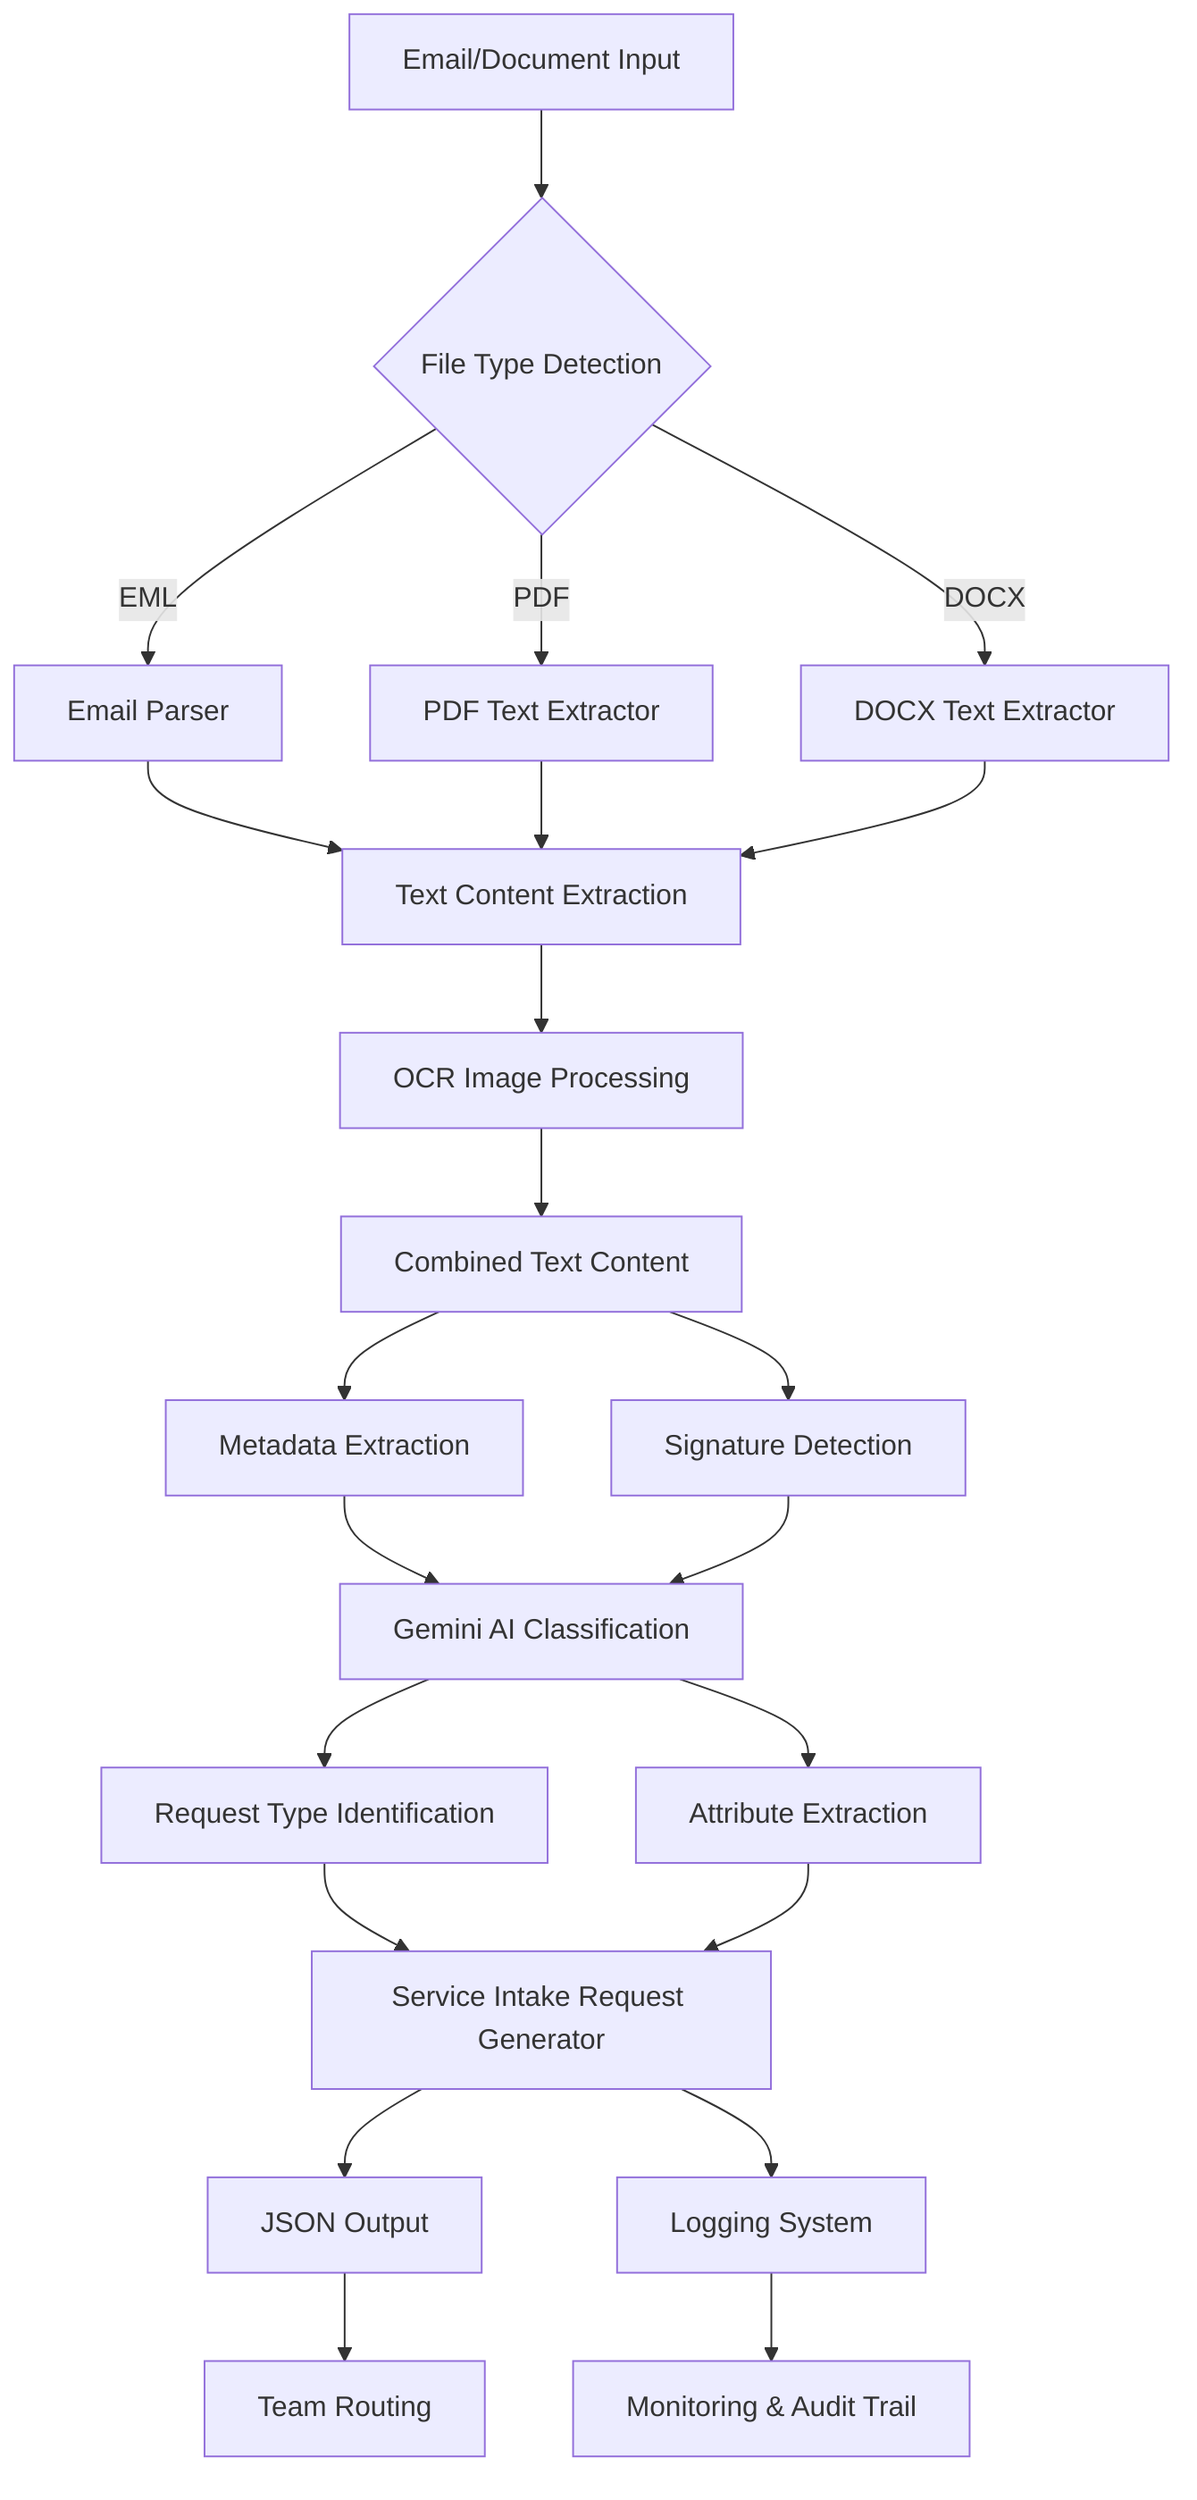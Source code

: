 flowchart TB
    A[Email/Document Input] --> B{File Type Detection}
    B -->|EML| C[Email Parser]
    B -->|PDF| D[PDF Text Extractor]
    B -->|DOCX| E[DOCX Text Extractor]
    
    C --> F[Text Content Extraction]
    D --> F
    E --> F
    
    F --> G[OCR Image Processing]
    G --> H[Combined Text Content]
    
    H --> I[Metadata Extraction]
    H --> J[Signature Detection]
    
    I --> K[Gemini AI Classification]
    J --> K
    
    K --> L[Request Type Identification]
    K --> M[Attribute Extraction]
    
    L --> N[Service Intake Request Generator]
    M --> N
    
    N --> O[JSON Output]
    N --> P[Logging System]
    
    O --> Q[Team Routing]
    P --> R[Monitoring & Audit Trail]